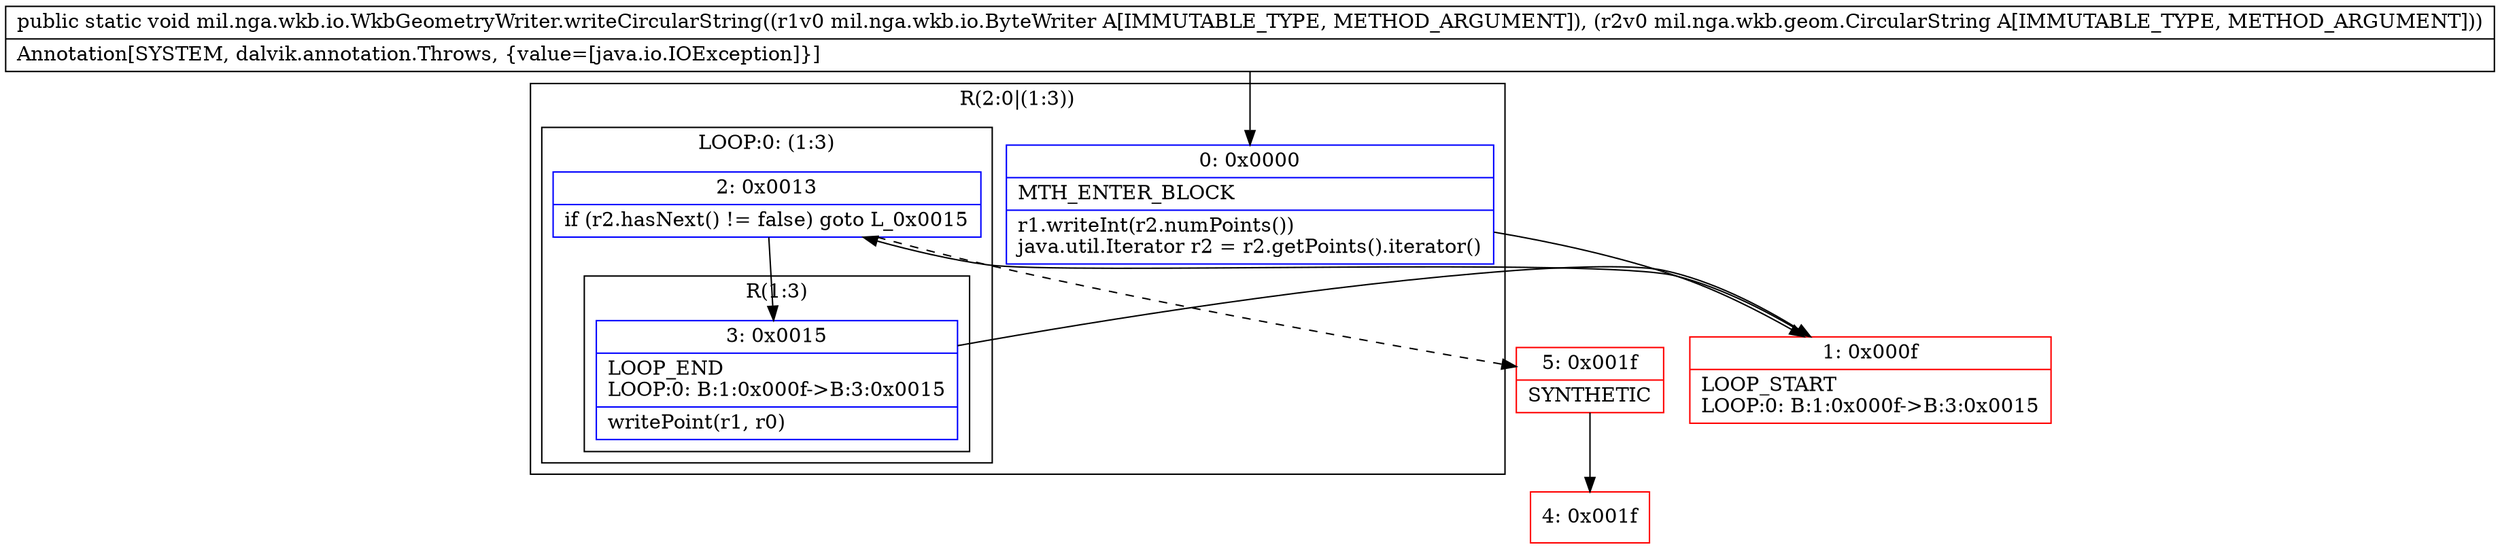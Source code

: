 digraph "CFG formil.nga.wkb.io.WkbGeometryWriter.writeCircularString(Lmil\/nga\/wkb\/io\/ByteWriter;Lmil\/nga\/wkb\/geom\/CircularString;)V" {
subgraph cluster_Region_1960615148 {
label = "R(2:0|(1:3))";
node [shape=record,color=blue];
Node_0 [shape=record,label="{0\:\ 0x0000|MTH_ENTER_BLOCK\l|r1.writeInt(r2.numPoints())\ljava.util.Iterator r2 = r2.getPoints().iterator()\l}"];
subgraph cluster_LoopRegion_178078942 {
label = "LOOP:0: (1:3)";
node [shape=record,color=blue];
Node_2 [shape=record,label="{2\:\ 0x0013|if (r2.hasNext() != false) goto L_0x0015\l}"];
subgraph cluster_Region_1229105467 {
label = "R(1:3)";
node [shape=record,color=blue];
Node_3 [shape=record,label="{3\:\ 0x0015|LOOP_END\lLOOP:0: B:1:0x000f\-\>B:3:0x0015\l|writePoint(r1, r0)\l}"];
}
}
}
Node_1 [shape=record,color=red,label="{1\:\ 0x000f|LOOP_START\lLOOP:0: B:1:0x000f\-\>B:3:0x0015\l}"];
Node_4 [shape=record,color=red,label="{4\:\ 0x001f}"];
Node_5 [shape=record,color=red,label="{5\:\ 0x001f|SYNTHETIC\l}"];
MethodNode[shape=record,label="{public static void mil.nga.wkb.io.WkbGeometryWriter.writeCircularString((r1v0 mil.nga.wkb.io.ByteWriter A[IMMUTABLE_TYPE, METHOD_ARGUMENT]), (r2v0 mil.nga.wkb.geom.CircularString A[IMMUTABLE_TYPE, METHOD_ARGUMENT]))  | Annotation[SYSTEM, dalvik.annotation.Throws, \{value=[java.io.IOException]\}]\l}"];
MethodNode -> Node_0;
Node_0 -> Node_1;
Node_2 -> Node_3;
Node_2 -> Node_5[style=dashed];
Node_3 -> Node_1;
Node_1 -> Node_2;
Node_5 -> Node_4;
}

